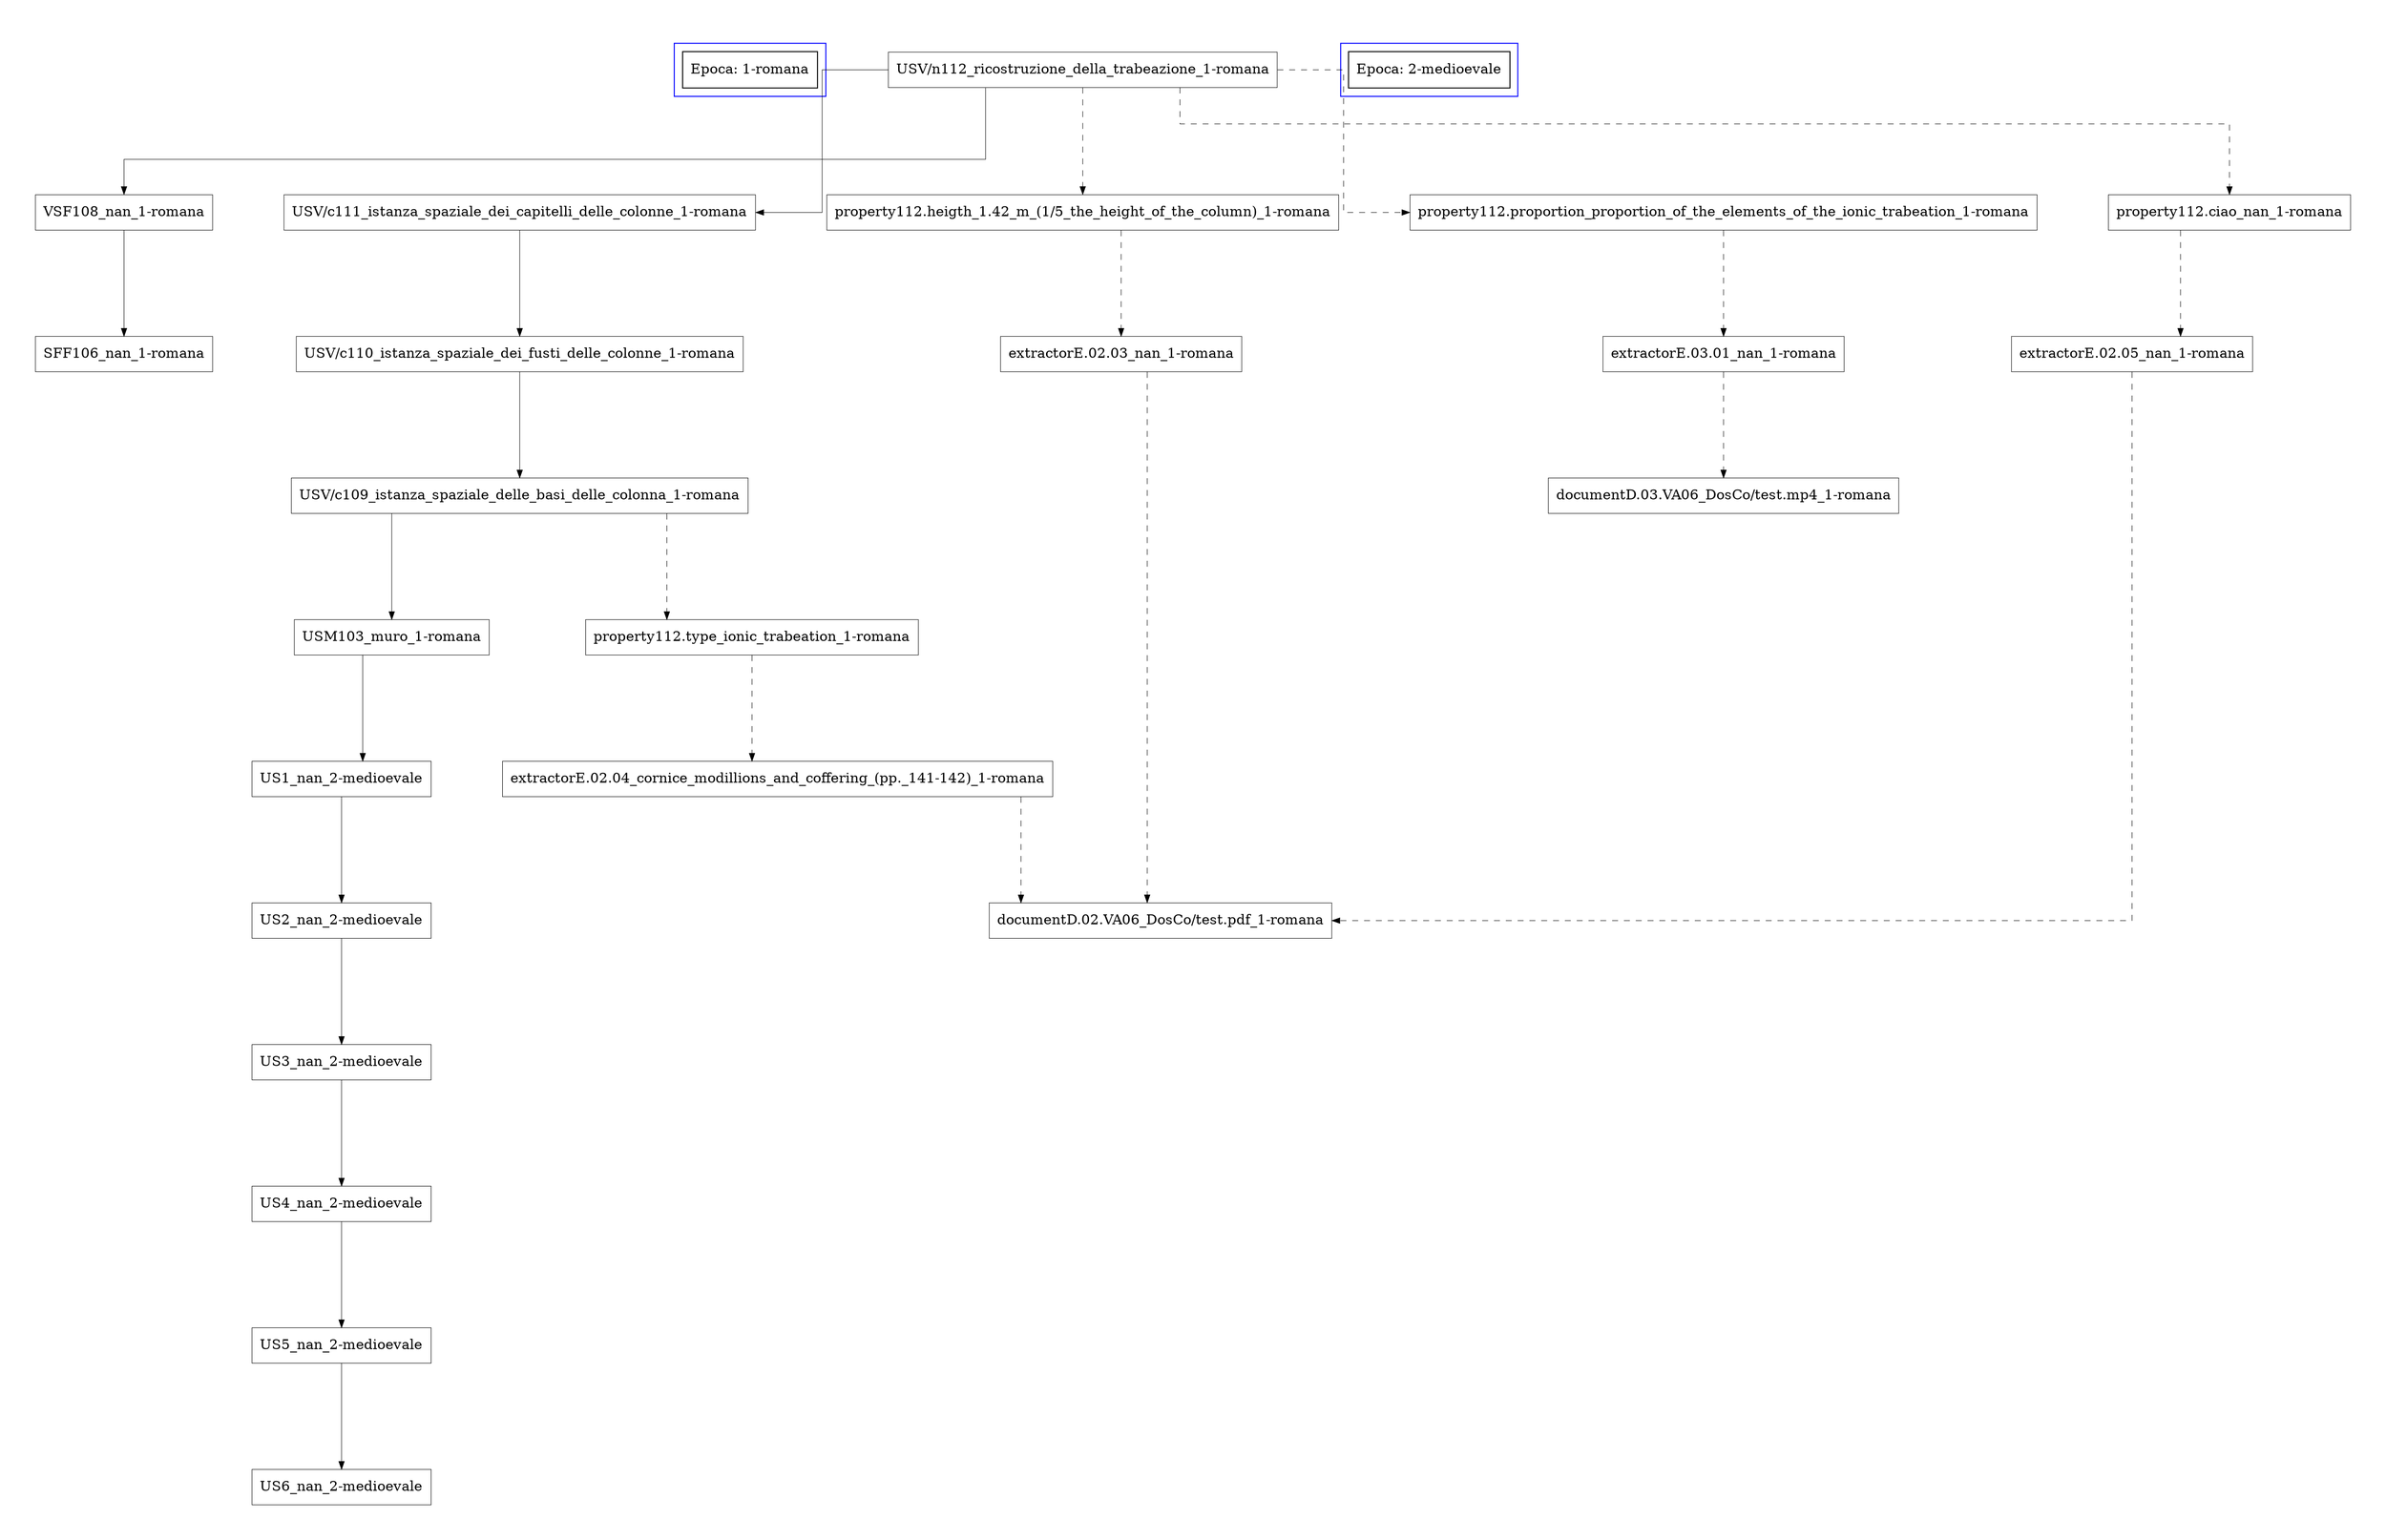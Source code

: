 digraph {
	graph [bb="0,0,2106.2,1493",
		compound=true,
		dpi=300,
		nodesep=1,
		pad=0.5,
		rankdir=TB,
		ranksep=1.5,
		splines=ortho
	];
	node [label="\N"];
	subgraph cluster0 {
		graph [bb="396.5,1432,524.5,1485",
			color=blue
		];
		node [fillcolor=white,
			gradientangle=90,
			label="Epoca: 1-romana",
			shape=record,
			style=filled
		];
		"Epoca: 1-romana"	[height=0.51389,
			pos="460.5,1458.5",
			rects="404.88,1440.5,516.12,1476.5",
			width=1.5451];
	}
	subgraph main {
		graph [rankdir=TB];
		node [color=black,
			fillcolor=white,
			penwidth=.5,
			shape=box,
			style=filled
		];
		edge [arrowhead=normal,
			arrowsize=.8,
			penwidth=.5,
			style=solid
		];
		"USV/c109_istanza_spaziale_delle_basi_delle_colonna_1-romana"	[height=0.5,
			pos="1103.5,1026",
			width=5.2535];
		"USM103_muro_1-romana"	[height=0.5,
			pos="1138.5,882",
			width=2.2639];
		"USV/c109_istanza_spaziale_delle_basi_delle_colonna_1-romana" -> "USM103_muro_1-romana"	[pos="e,1138.5,900.09 1138.5,1007.8 1138.5,1007.8 1138.5,908.09 1138.5,908.09"];
		"USV/n112_ricostruzione_della_trabeazione_1-romana"	[height=0.5,
			pos="951.5,1458.5",
			width=4.4097];
		"VSF108_nan_1-romana"	[height=0.5,
			pos="2031.5,1314",
			width=2.0764];
		"USV/n112_ricostruzione_della_trabeazione_1-romana" -> "VSF108_nan_1-romana"	[pos="e,2031.5,1332.4 1110.6,1464 1410.9,1464 2031.5,1464 2031.5,1464 2031.5,1464 2031.5,1340.4 2031.5,1340.4"];
		"USV/c111_istanza_spaziale_dei_capitelli_delle_colonne_1-romana"	[height=0.5,
			pos="1103.5,1314",
			width=5.3993];
		"USV/n112_ricostruzione_della_trabeazione_1-romana" -> "USV/c111_istanza_spaziale_dei_capitelli_delle_colonne_1-romana"	[pos="e,1009.7,1332.2 1009.7,1440.2 1009.7,1440.2 1009.7,1340.2 1009.7,1340.2"];
		"US1_nan_2-medioevale"	[height=0.5,
			pos="1161.5,738",
			width=2.066];
		"USM103_muro_1-romana" -> "US1_nan_2-medioevale"	[pos="e,1153.6,756.09 1153.6,863.76 1153.6,863.76 1153.6,764.09 1153.6,764.09"];
		"SFF106_nan_1-romana"	[height=0.5,
			pos="2031.5,1170",
			width=2.0556];
		"VSF108_nan_1-romana" -> "SFF106_nan_1-romana"	[pos="e,2031.5,1188.1 2031.5,1295.8 2031.5,1295.8 2031.5,1196.1 2031.5,1196.1"];
		"USV/c110_istanza_spaziale_dei_fusti_delle_colonne_1-romana"	[height=0.5,
			pos="1103.5,1170",
			width=5.1493];
		"USV/c111_istanza_spaziale_dei_capitelli_delle_colonne_1-romana" -> "USV/c110_istanza_spaziale_dei_fusti_delle_colonne_1-romana"	[pos="e,1103.5,1188.1 1103.5,1295.8 1103.5,1295.8 1103.5,1196.1 1103.5,1196.1"];
		"US2_nan_2-medioevale"	[height=0.5,
			pos="1161.5,594",
			width=2.066];
		"US1_nan_2-medioevale" -> "US2_nan_2-medioevale"	[pos="e,1161.5,612.09 1161.5,719.76 1161.5,719.76 1161.5,620.09 1161.5,620.09"];
		"USV/c110_istanza_spaziale_dei_fusti_delle_colonne_1-romana" -> "USV/c109_istanza_spaziale_delle_basi_delle_colonna_1-romana"	[pos="e,1103.5,1044.1 1103.5,1151.8 1103.5,1151.8 1103.5,1052.1 1103.5,1052.1"];
		"US3_nan_2-medioevale"	[height=0.5,
			pos="1161.5,450",
			width=2.066];
		"US2_nan_2-medioevale" -> "US3_nan_2-medioevale"	[pos="e,1161.5,468.09 1161.5,575.76 1161.5,575.76 1161.5,476.09 1161.5,476.09"];
		"US4_nan_2-medioevale"	[height=0.5,
			pos="1161.5,306",
			width=2.066];
		"US3_nan_2-medioevale" -> "US4_nan_2-medioevale"	[pos="e,1161.5,324.09 1161.5,431.76 1161.5,431.76 1161.5,332.09 1161.5,332.09"];
		"US5_nan_2-medioevale"	[height=0.5,
			pos="1161.5,162",
			width=2.066];
		"US4_nan_2-medioevale" -> "US5_nan_2-medioevale"	[pos="e,1161.5,180.09 1161.5,287.76 1161.5,287.76 1161.5,188.09 1161.5,188.09"];
		"US6_nan_2-medioevale"	[height=0.5,
			pos="1161.5,18",
			width=2.066];
		"US5_nan_2-medioevale" -> "US6_nan_2-medioevale"	[pos="e,1161.5,36.09 1161.5,143.76 1161.5,143.76 1161.5,44.09 1161.5,44.09"];
	}
	subgraph main2 {
		node [color=black,
			fillcolor=white,
			penwidth=.5,
			shape=box,
			style=filled
		];
		edge [arrowhead=normal,
			arrowsize=.8,
			penwidth=.5,
			style=dashed
		];
		"USV/c109_istanza_spaziale_delle_basi_delle_colonna_1-romana";
		"property112.type_ionic_trabeation_1-romana"	[height=0.5,
			pos="800.5,882",
			width=3.7326];
		"USV/c109_istanza_spaziale_delle_basi_delle_colonna_1-romana" -> "property112.type_ionic_trabeation_1-romana"	[pos="e,924.62,900.09 924.62,1007.8 924.62,1007.8 924.62,908.09 924.62,908.09"];
		"extractorE.02.04_cornice_modillions_and_coffering_(pp._141-142)_1-romana"	[height=0.5,
			pos="787.5,738",
			width=6.3264];
		"property112.type_ionic_trabeation_1-romana" -> "extractorE.02.04_cornice_modillions_and_coffering_(pp._141-142)_1-romana"	[pos="e,800.5,756.09 800.5,863.76 800.5,863.76 800.5,764.09 800.5,764.09"];
		"documentD.02.VA06_DosCo/test.pdf_1-romana"	[height=0.5,
			pos="450.5,594",
			width=4.0243];
		"extractorE.02.04_cornice_modillions_and_coffering_(pp._141-142)_1-romana" -> "documentD.02.VA06_DosCo/test.pdf_1-romana"	[pos="e,577.56,612.09 577.56,719.76 577.56,719.76 577.56,620.09 577.56,620.09"];
		"USV/n112_ricostruzione_della_trabeazione_1-romana";
		"property112.heigth_1.42_m_(1/5_the_height_of_the_column)_1-romana"	[height=0.5,
			pos="210.5,1314",
			width=5.8472];
		"USV/n112_ricostruzione_della_trabeazione_1-romana" -> "property112.heigth_1.42_m_(1/5_the_height_of_the_column)_1-romana"	[pos="e,412.94,1332.2 821.84,1440.2 821.84,1418.7 821.84,1386 821.84,1386 821.84,1386 412.94,1386 412.94,1386 412.94,1386 412.94,1340.2 \
412.94,1340.2"];
		"property112.proportion_proportion_of_the_elements_of_the_ionic_trabeation_1-romana"	[height=0.5,
			pos="1627.5,1314",
			width=7.1493];
		"USV/n112_ricostruzione_della_trabeazione_1-romana" -> "property112.proportion_proportion_of_the_elements_of_the_ionic_trabeation_1-romana"	[pos="e,1627.5,1332.3 1110.4,1452 1310.2,1452 1627.5,1452 1627.5,1452 1627.5,1452 1627.5,1340.3 1627.5,1340.3"];
		"property112.ciao_nan_1-romana"	[height=0.5,
			pos="592.5,1314",
			width=2.7535];
		"USV/n112_ricostruzione_della_trabeazione_1-romana" -> "property112.ciao_nan_1-romana"	[pos="e,692.05,1314 850.94,1440.2 850.94,1401.3 850.94,1314 850.94,1314 850.94,1314 700.05,1314 700.05,1314"];
		"extractorE.02.03_nan_1-romana"	[height=0.5,
			pos="224.5,1170",
			width=2.7118];
		"property112.heigth_1.42_m_(1/5_the_height_of_the_column)_1-romana" -> "extractorE.02.03_nan_1-romana"	[pos="e,224.5,1188.1 224.5,1295.8 224.5,1295.8 224.5,1196.1 224.5,1196.1"];
		"extractorE.03.01_nan_1-romana"	[height=0.5,
			pos="1627.5,1170",
			width=2.7118];
		"property112.proportion_proportion_of_the_elements_of_the_ionic_trabeation_1-romana" -> "extractorE.03.01_nan_1-romana"	[pos="e,1627.5,1188.1 1627.5,1295.8 1627.5,1295.8 1627.5,1196.1 1627.5,1196.1"];
		"extractorE.02.05_nan_1-romana"	[height=0.5,
			pos="521.5,1170",
			width=2.7118];
		"property112.ciao_nan_1-romana" -> "extractorE.02.05_nan_1-romana"	[pos="e,556.25,1188.1 556.25,1295.8 556.25,1295.8 556.25,1196.1 556.25,1196.1"];
		"extractorE.02.03_nan_1-romana" -> "documentD.02.VA06_DosCo/test.pdf_1-romana"	[pos="e,313.88,612.48 313.88,1151.8 313.88,1151.8 313.88,620.48 313.88,620.48"];
		"documentD.03.VA06_DosCo/test.mp4_1-romana"	[height=0.5,
			pos="1627.5,1026",
			width=4.0972];
		"extractorE.03.01_nan_1-romana" -> "documentD.03.VA06_DosCo/test.mp4_1-romana"	[pos="e,1627.5,1044.1 1627.5,1151.8 1627.5,1151.8 1627.5,1052.1 1627.5,1052.1"];
		"extractorE.02.05_nan_1-romana" -> "documentD.02.VA06_DosCo/test.pdf_1-romana"	[pos="e,491.81,612.48 491.81,1151.8 491.81,1151.8 491.81,620.48 491.81,620.48"];
	}
	subgraph main1 {
		node [color=black,
			fillcolor=white,
			penwidth=.5,
			shape=box,
			style=filled
		];
		edge [arrowhead=none,
			arrowsize=.8,
			penwidth=.5,
			style=solid
		];
	}
	subgraph cluster1 {
		graph [bb="580.5,1432,728.5,1485",
			color=blue
		];
		node [fillcolor=white,
			gradientangle=90,
			label="Epoca: 2-medioevale",
			shape=record,
			style=filled
		];
		"Epoca: 2-medioevale"	[height=0.51389,
			pos="654.5,1458.5",
			rects="588.38,1440.5,720.62,1476.5",
			width=1.8368];
	}
}
